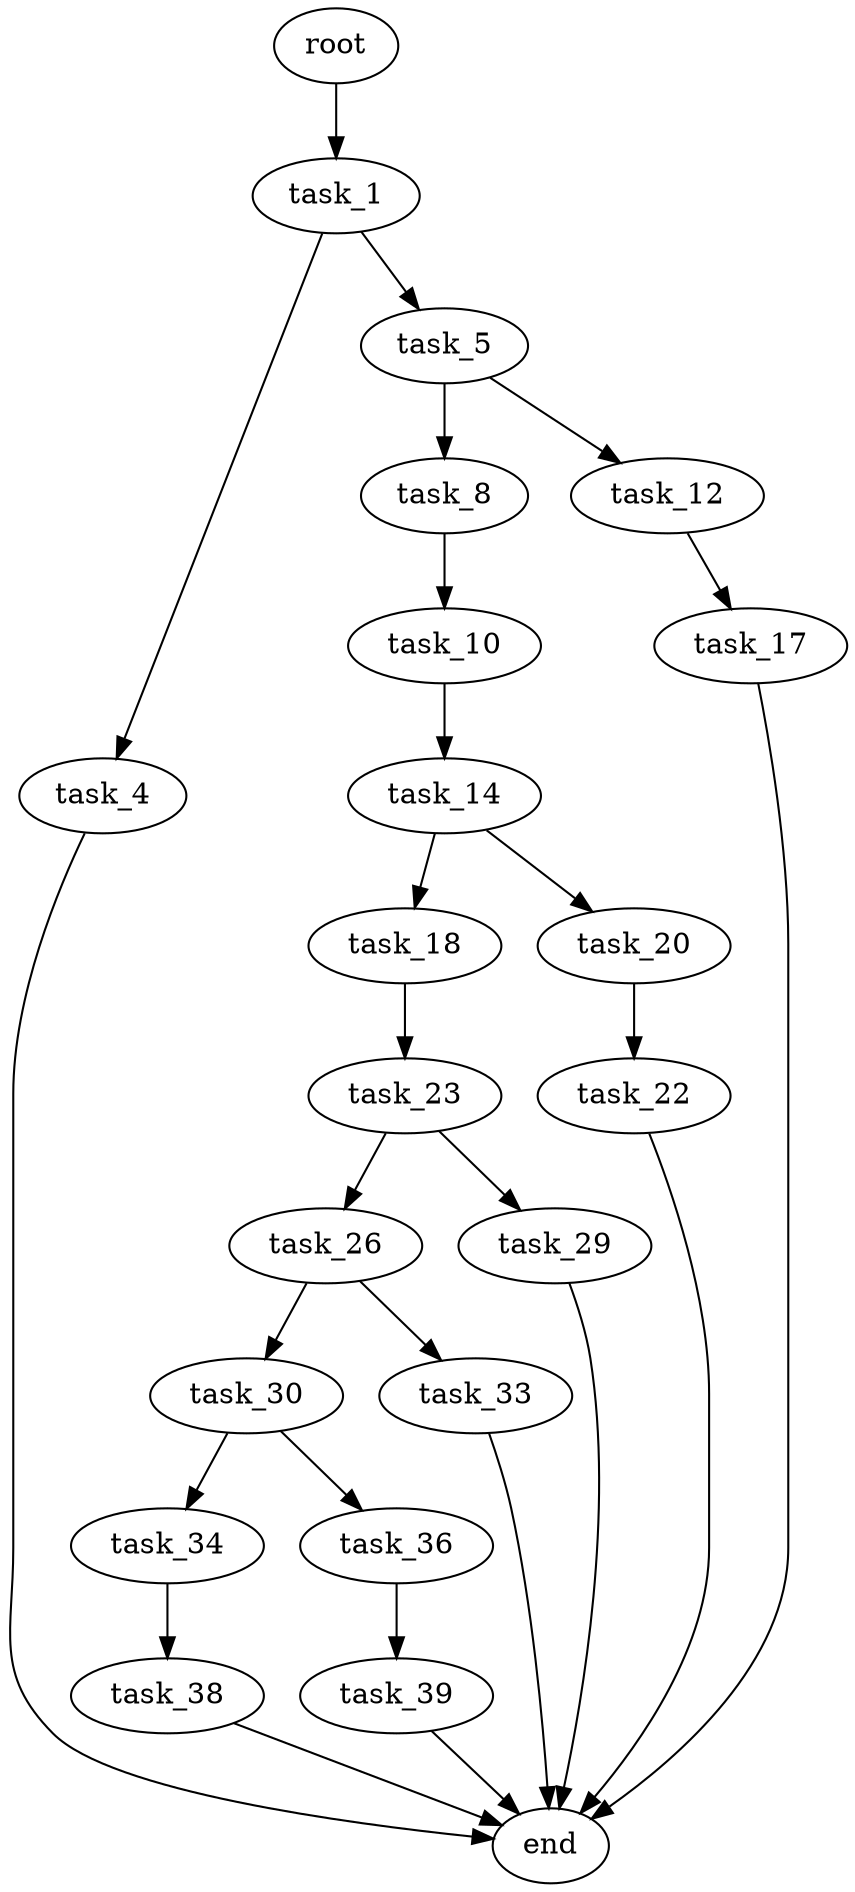 digraph G {
  root [size="0.000000"];
  task_1 [size="558891697577.000000"];
  task_4 [size="307617086221.000000"];
  task_5 [size="28991029248.000000"];
  task_8 [size="134217728000.000000"];
  task_10 [size="256632534535.000000"];
  task_12 [size="144170481204.000000"];
  task_14 [size="298096694047.000000"];
  task_17 [size="21531547696.000000"];
  task_18 [size="368293445632.000000"];
  task_20 [size="1073741824000.000000"];
  task_22 [size="24318048786.000000"];
  task_23 [size="108950424768.000000"];
  task_26 [size="549755813888.000000"];
  task_29 [size="480786449355.000000"];
  task_30 [size="1878097523.000000"];
  task_33 [size="8542894805.000000"];
  task_34 [size="134217728000.000000"];
  task_36 [size="7743480202.000000"];
  task_38 [size="2907249434.000000"];
  task_39 [size="549755813888.000000"];
  end [size="0.000000"];

  root -> task_1 [size="1.000000"];
  task_1 -> task_4 [size="411041792.000000"];
  task_1 -> task_5 [size="411041792.000000"];
  task_4 -> end [size="1.000000"];
  task_5 -> task_8 [size="75497472.000000"];
  task_5 -> task_12 [size="75497472.000000"];
  task_8 -> task_10 [size="209715200.000000"];
  task_10 -> task_14 [size="209715200.000000"];
  task_12 -> task_17 [size="301989888.000000"];
  task_14 -> task_18 [size="536870912.000000"];
  task_14 -> task_20 [size="536870912.000000"];
  task_17 -> end [size="1.000000"];
  task_18 -> task_23 [size="411041792.000000"];
  task_20 -> task_22 [size="838860800.000000"];
  task_22 -> end [size="1.000000"];
  task_23 -> task_26 [size="75497472.000000"];
  task_23 -> task_29 [size="75497472.000000"];
  task_26 -> task_30 [size="536870912.000000"];
  task_26 -> task_33 [size="536870912.000000"];
  task_29 -> end [size="1.000000"];
  task_30 -> task_34 [size="134217728.000000"];
  task_30 -> task_36 [size="134217728.000000"];
  task_33 -> end [size="1.000000"];
  task_34 -> task_38 [size="209715200.000000"];
  task_36 -> task_39 [size="301989888.000000"];
  task_38 -> end [size="1.000000"];
  task_39 -> end [size="1.000000"];
}

